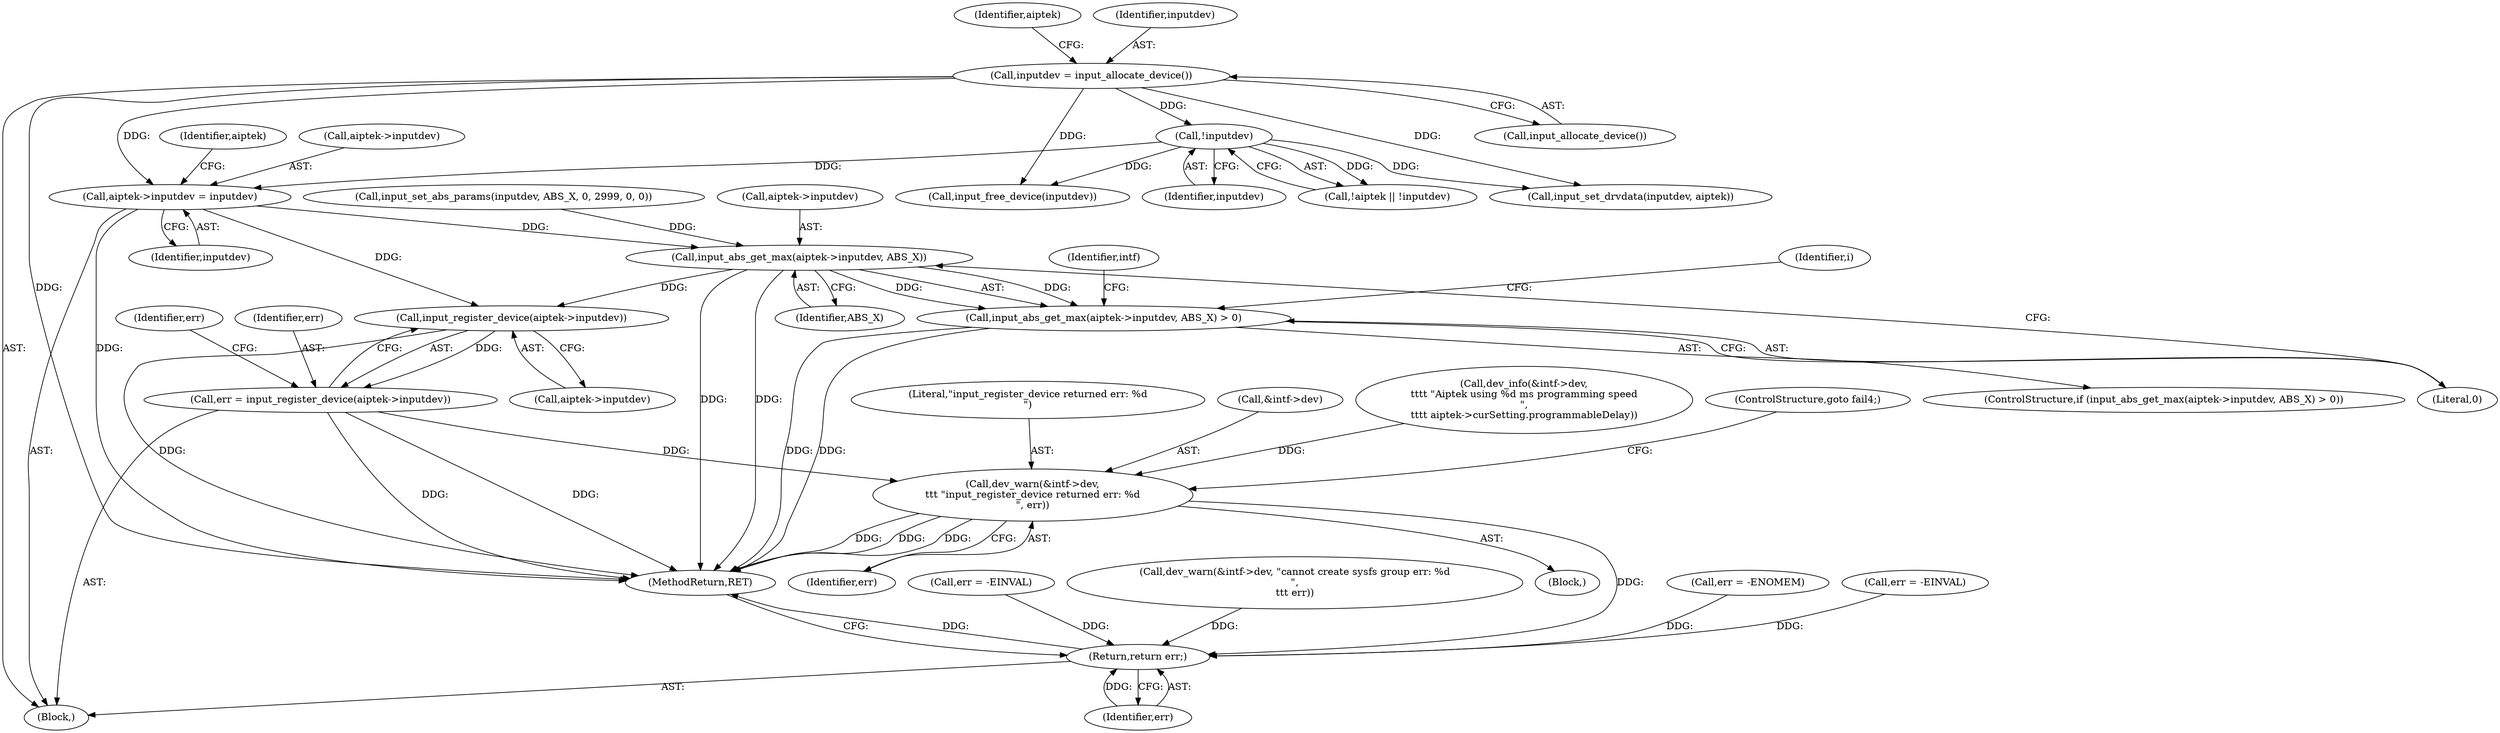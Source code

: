 digraph "0_linux_8e20cf2bce122ce9262d6034ee5d5b76fbb92f96@pointer" {
"1000209" [label="(Call,aiptek->inputdev = inputdev)"];
"1000154" [label="(Call,!inputdev)"];
"1000147" [label="(Call,inputdev = input_allocate_device())"];
"1000664" [label="(Call,input_abs_get_max(aiptek->inputdev, ABS_X))"];
"1000663" [label="(Call,input_abs_get_max(aiptek->inputdev, ABS_X) > 0)"];
"1000727" [label="(Call,input_register_device(aiptek->inputdev))"];
"1000725" [label="(Call,err = input_register_device(aiptek->inputdev))"];
"1000734" [label="(Call,dev_warn(&intf->dev,\n\t\t\t \"input_register_device returned err: %d\n\", err))"];
"1000777" [label="(Return,return err;)"];
"1000668" [label="(Identifier,ABS_X)"];
"1000154" [label="(Call,!inputdev)"];
"1000778" [label="(Identifier,err)"];
"1000779" [label="(MethodReturn,RET)"];
"1000669" [label="(Literal,0)"];
"1000153" [label="(Identifier,aiptek)"];
"1000777" [label="(Return,return err;)"];
"1000155" [label="(Identifier,inputdev)"];
"1000118" [label="(Block,)"];
"1000405" [label="(Call,input_set_drvdata(inputdev, aiptek))"];
"1000726" [label="(Identifier,err)"];
"1000508" [label="(Call,input_set_abs_params(inputdev, ABS_X, 0, 2999, 0, 0))"];
"1000674" [label="(Identifier,intf)"];
"1000151" [label="(Call,!aiptek || !inputdev)"];
"1000216" [label="(Identifier,aiptek)"];
"1000671" [label="(Call,dev_info(&intf->dev,\n\t\t\t\t \"Aiptek using %d ms programming speed\n\",\n\t\t\t\t aiptek->curSetting.programmableDelay))"];
"1000147" [label="(Call,inputdev = input_allocate_device())"];
"1000741" [label="(ControlStructure,goto fail4;)"];
"1000647" [label="(Identifier,i)"];
"1000209" [label="(Call,aiptek->inputdev = inputdev)"];
"1000733" [label="(Block,)"];
"1000580" [label="(Call,err = -EINVAL)"];
"1000149" [label="(Call,input_allocate_device())"];
"1000728" [label="(Call,aiptek->inputdev)"];
"1000663" [label="(Call,input_abs_get_max(aiptek->inputdev, ABS_X) > 0)"];
"1000665" [label="(Call,aiptek->inputdev)"];
"1000734" [label="(Call,dev_warn(&intf->dev,\n\t\t\t \"input_register_device returned err: %d\n\", err))"];
"1000717" [label="(Call,dev_warn(&intf->dev, \"cannot create sysfs group err: %d\n\",\n\t\t\t err))"];
"1000132" [label="(Call,err = -ENOMEM)"];
"1000732" [label="(Identifier,err)"];
"1000662" [label="(ControlStructure,if (input_abs_get_max(aiptek->inputdev, ABS_X) > 0))"];
"1000739" [label="(Literal,\"input_register_device returned err: %d\n\")"];
"1000725" [label="(Call,err = input_register_device(aiptek->inputdev))"];
"1000148" [label="(Identifier,inputdev)"];
"1000773" [label="(Call,input_free_device(inputdev))"];
"1000664" [label="(Call,input_abs_get_max(aiptek->inputdev, ABS_X))"];
"1000727" [label="(Call,input_register_device(aiptek->inputdev))"];
"1000695" [label="(Call,err = -EINVAL)"];
"1000740" [label="(Identifier,err)"];
"1000735" [label="(Call,&intf->dev)"];
"1000213" [label="(Identifier,inputdev)"];
"1000210" [label="(Call,aiptek->inputdev)"];
"1000209" -> "1000118"  [label="AST: "];
"1000209" -> "1000213"  [label="CFG: "];
"1000210" -> "1000209"  [label="AST: "];
"1000213" -> "1000209"  [label="AST: "];
"1000216" -> "1000209"  [label="CFG: "];
"1000209" -> "1000779"  [label="DDG: "];
"1000154" -> "1000209"  [label="DDG: "];
"1000147" -> "1000209"  [label="DDG: "];
"1000209" -> "1000664"  [label="DDG: "];
"1000209" -> "1000727"  [label="DDG: "];
"1000154" -> "1000151"  [label="AST: "];
"1000154" -> "1000155"  [label="CFG: "];
"1000155" -> "1000154"  [label="AST: "];
"1000151" -> "1000154"  [label="CFG: "];
"1000154" -> "1000151"  [label="DDG: "];
"1000147" -> "1000154"  [label="DDG: "];
"1000154" -> "1000405"  [label="DDG: "];
"1000154" -> "1000773"  [label="DDG: "];
"1000147" -> "1000118"  [label="AST: "];
"1000147" -> "1000149"  [label="CFG: "];
"1000148" -> "1000147"  [label="AST: "];
"1000149" -> "1000147"  [label="AST: "];
"1000153" -> "1000147"  [label="CFG: "];
"1000147" -> "1000779"  [label="DDG: "];
"1000147" -> "1000405"  [label="DDG: "];
"1000147" -> "1000773"  [label="DDG: "];
"1000664" -> "1000663"  [label="AST: "];
"1000664" -> "1000668"  [label="CFG: "];
"1000665" -> "1000664"  [label="AST: "];
"1000668" -> "1000664"  [label="AST: "];
"1000669" -> "1000664"  [label="CFG: "];
"1000664" -> "1000779"  [label="DDG: "];
"1000664" -> "1000779"  [label="DDG: "];
"1000664" -> "1000663"  [label="DDG: "];
"1000664" -> "1000663"  [label="DDG: "];
"1000508" -> "1000664"  [label="DDG: "];
"1000664" -> "1000727"  [label="DDG: "];
"1000663" -> "1000662"  [label="AST: "];
"1000663" -> "1000669"  [label="CFG: "];
"1000669" -> "1000663"  [label="AST: "];
"1000674" -> "1000663"  [label="CFG: "];
"1000647" -> "1000663"  [label="CFG: "];
"1000663" -> "1000779"  [label="DDG: "];
"1000663" -> "1000779"  [label="DDG: "];
"1000727" -> "1000725"  [label="AST: "];
"1000727" -> "1000728"  [label="CFG: "];
"1000728" -> "1000727"  [label="AST: "];
"1000725" -> "1000727"  [label="CFG: "];
"1000727" -> "1000779"  [label="DDG: "];
"1000727" -> "1000725"  [label="DDG: "];
"1000725" -> "1000118"  [label="AST: "];
"1000726" -> "1000725"  [label="AST: "];
"1000732" -> "1000725"  [label="CFG: "];
"1000725" -> "1000779"  [label="DDG: "];
"1000725" -> "1000779"  [label="DDG: "];
"1000725" -> "1000734"  [label="DDG: "];
"1000734" -> "1000733"  [label="AST: "];
"1000734" -> "1000740"  [label="CFG: "];
"1000735" -> "1000734"  [label="AST: "];
"1000739" -> "1000734"  [label="AST: "];
"1000740" -> "1000734"  [label="AST: "];
"1000741" -> "1000734"  [label="CFG: "];
"1000734" -> "1000779"  [label="DDG: "];
"1000734" -> "1000779"  [label="DDG: "];
"1000734" -> "1000779"  [label="DDG: "];
"1000671" -> "1000734"  [label="DDG: "];
"1000734" -> "1000777"  [label="DDG: "];
"1000777" -> "1000118"  [label="AST: "];
"1000777" -> "1000778"  [label="CFG: "];
"1000778" -> "1000777"  [label="AST: "];
"1000779" -> "1000777"  [label="CFG: "];
"1000777" -> "1000779"  [label="DDG: "];
"1000778" -> "1000777"  [label="DDG: "];
"1000695" -> "1000777"  [label="DDG: "];
"1000717" -> "1000777"  [label="DDG: "];
"1000580" -> "1000777"  [label="DDG: "];
"1000132" -> "1000777"  [label="DDG: "];
}
